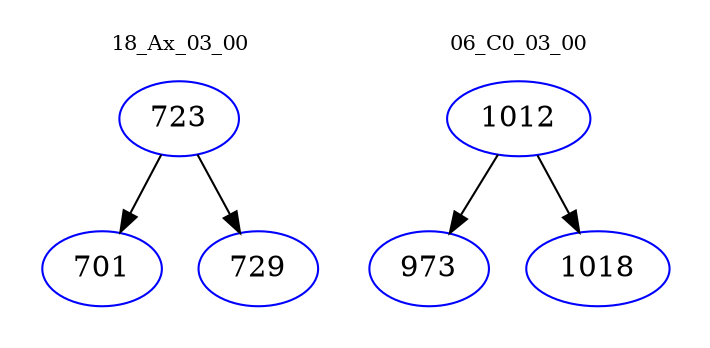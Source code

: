 digraph{
subgraph cluster_0 {
color = white
label = "18_Ax_03_00";
fontsize=10;
T0_723 [label="723", color="blue"]
T0_723 -> T0_701 [color="black"]
T0_701 [label="701", color="blue"]
T0_723 -> T0_729 [color="black"]
T0_729 [label="729", color="blue"]
}
subgraph cluster_1 {
color = white
label = "06_C0_03_00";
fontsize=10;
T1_1012 [label="1012", color="blue"]
T1_1012 -> T1_973 [color="black"]
T1_973 [label="973", color="blue"]
T1_1012 -> T1_1018 [color="black"]
T1_1018 [label="1018", color="blue"]
}
}
